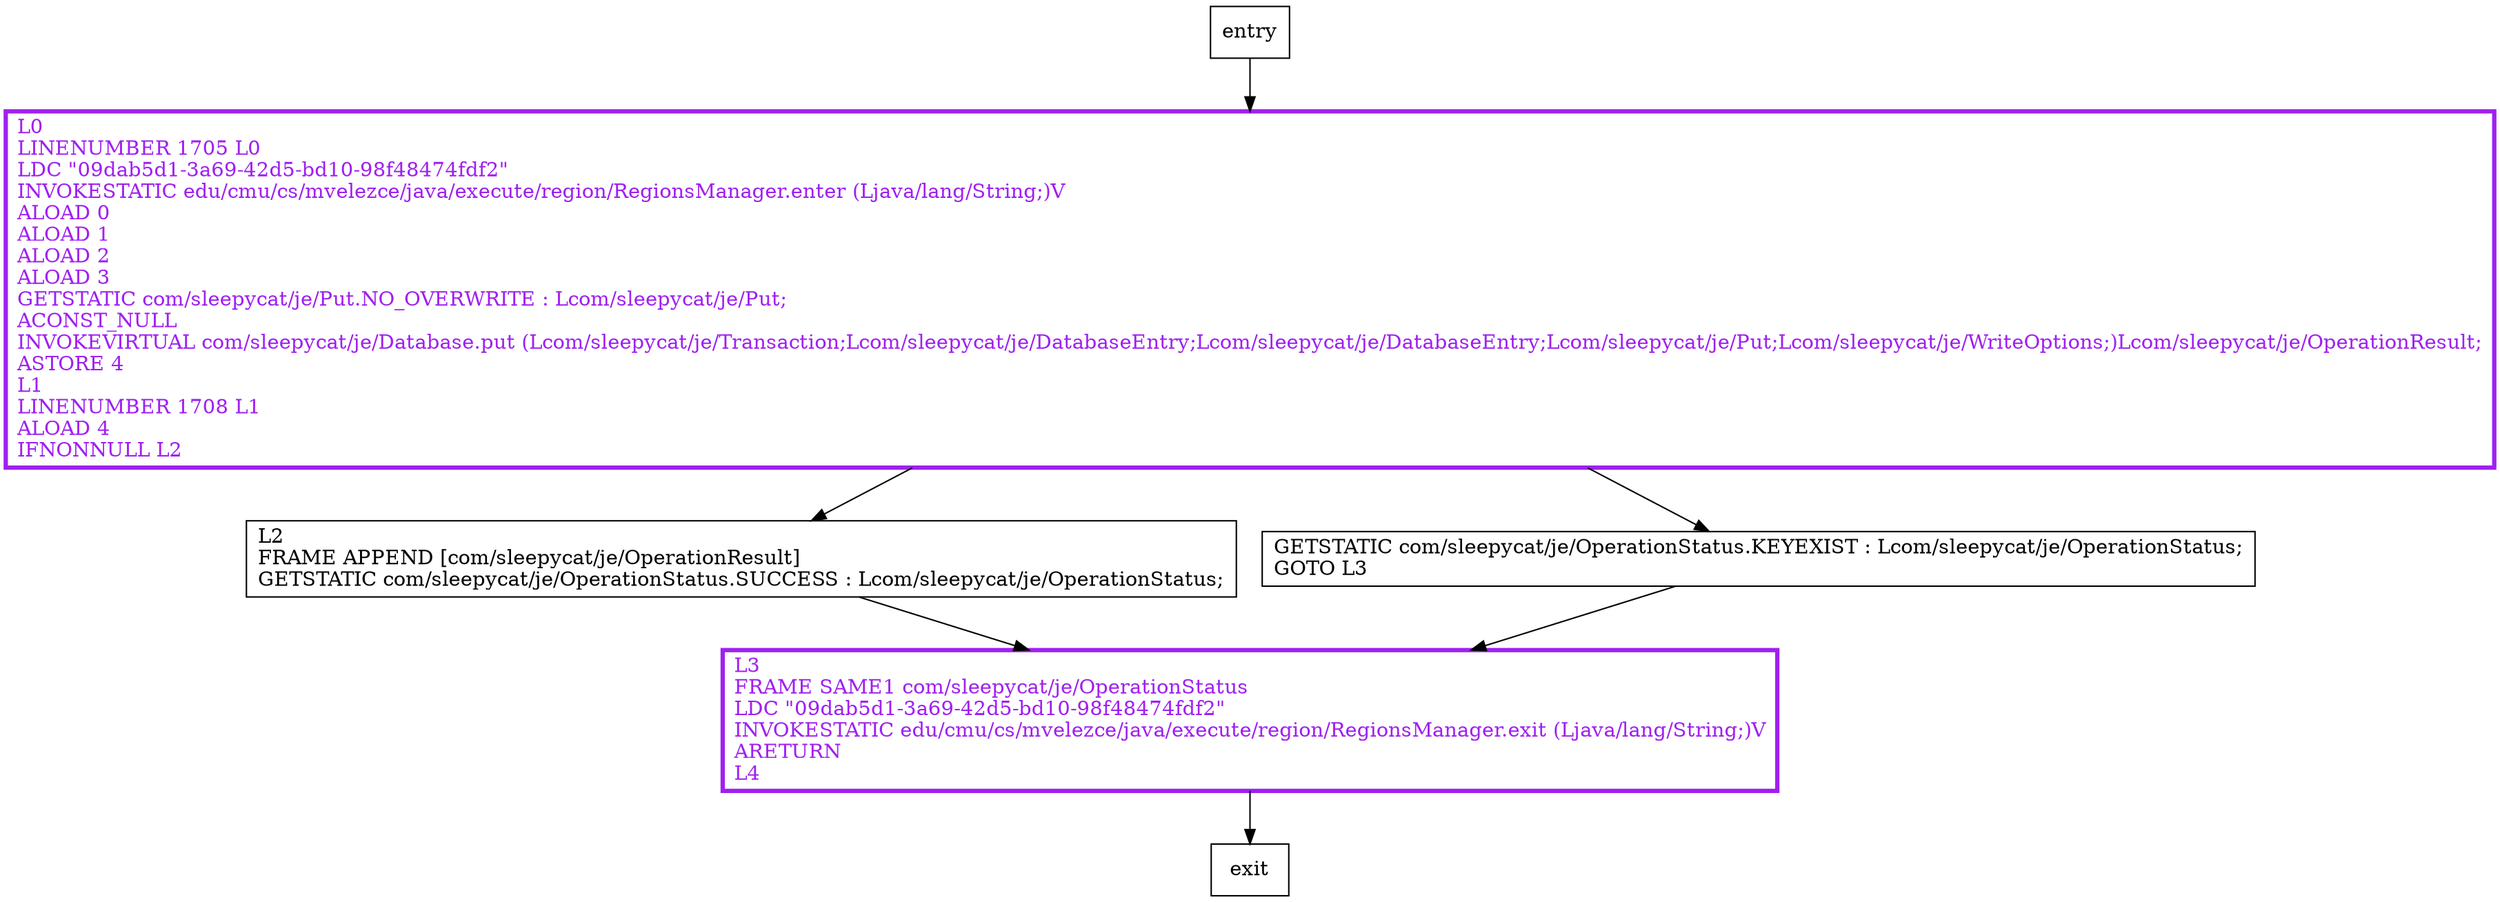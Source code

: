 digraph putNoOverwrite {
node [shape=record];
727005015 [label="L2\lFRAME APPEND [com/sleepycat/je/OperationResult]\lGETSTATIC com/sleepycat/je/OperationStatus.SUCCESS : Lcom/sleepycat/je/OperationStatus;\l"];
82054834 [label="GETSTATIC com/sleepycat/je/OperationStatus.KEYEXIST : Lcom/sleepycat/je/OperationStatus;\lGOTO L3\l"];
1640161578 [label="L0\lLINENUMBER 1705 L0\lLDC \"09dab5d1-3a69-42d5-bd10-98f48474fdf2\"\lINVOKESTATIC edu/cmu/cs/mvelezce/java/execute/region/RegionsManager.enter (Ljava/lang/String;)V\lALOAD 0\lALOAD 1\lALOAD 2\lALOAD 3\lGETSTATIC com/sleepycat/je/Put.NO_OVERWRITE : Lcom/sleepycat/je/Put;\lACONST_NULL\lINVOKEVIRTUAL com/sleepycat/je/Database.put (Lcom/sleepycat/je/Transaction;Lcom/sleepycat/je/DatabaseEntry;Lcom/sleepycat/je/DatabaseEntry;Lcom/sleepycat/je/Put;Lcom/sleepycat/je/WriteOptions;)Lcom/sleepycat/je/OperationResult;\lASTORE 4\lL1\lLINENUMBER 1708 L1\lALOAD 4\lIFNONNULL L2\l"];
691700704 [label="L3\lFRAME SAME1 com/sleepycat/je/OperationStatus\lLDC \"09dab5d1-3a69-42d5-bd10-98f48474fdf2\"\lINVOKESTATIC edu/cmu/cs/mvelezce/java/execute/region/RegionsManager.exit (Ljava/lang/String;)V\lARETURN\lL4\l"];
entry;
exit;
727005015 -> 691700704
entry -> 1640161578
82054834 -> 691700704
1640161578 -> 727005015
1640161578 -> 82054834
691700704 -> exit
1640161578[fontcolor="purple", penwidth=3, color="purple"];
691700704[fontcolor="purple", penwidth=3, color="purple"];
}

